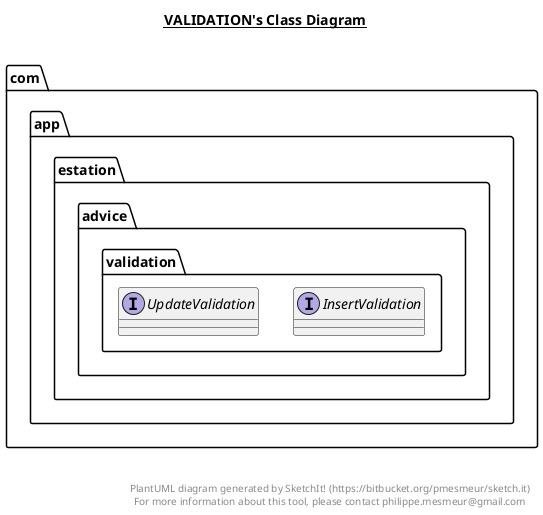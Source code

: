 @startuml

title __VALIDATION's Class Diagram__\n

  namespace com.app.estation {
    namespace advice {
      namespace validation {
        interface com.app.estation.advice.validation.InsertValidation {
        }
      }
    }
  }
  

  namespace com.app.estation {
    namespace advice {
      namespace validation {
        interface com.app.estation.advice.validation.UpdateValidation {
        }
      }
    }
  }
  



right footer


PlantUML diagram generated by SketchIt! (https://bitbucket.org/pmesmeur/sketch.it)
For more information about this tool, please contact philippe.mesmeur@gmail.com
endfooter

@enduml
